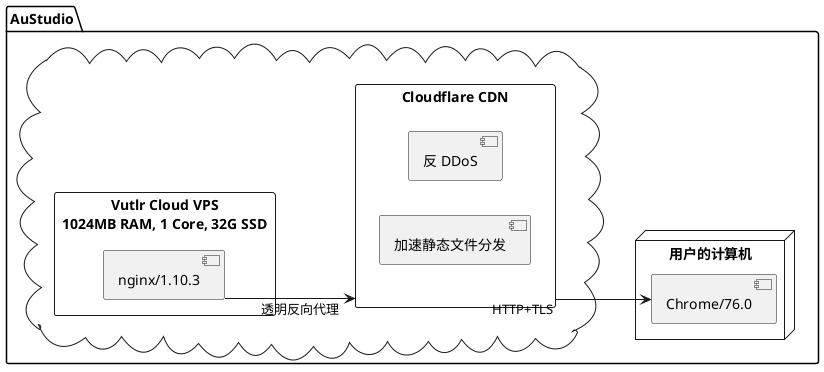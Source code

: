 @startuml

left to right direction

skinparam linetype ortho

package "AuStudio" {
  cloud {
    rectangle "Cloudflare CDN" as CDN {
      [反 DDoS]
      [加速静态文件分发]
    }
    rectangle "Vutlr Cloud VPS\n1024MB RAM, 1 Core, 32G SSD" {
      [nginx/1.10.3]
    }
  }

  Node "用户的计算机" {
    [Chrome/76.0] as Computer
  }

  [nginx/1.10.3] --> CDN : 透明反向代理
  CDN --> Computer : HTTP+TLS
}

@enduml